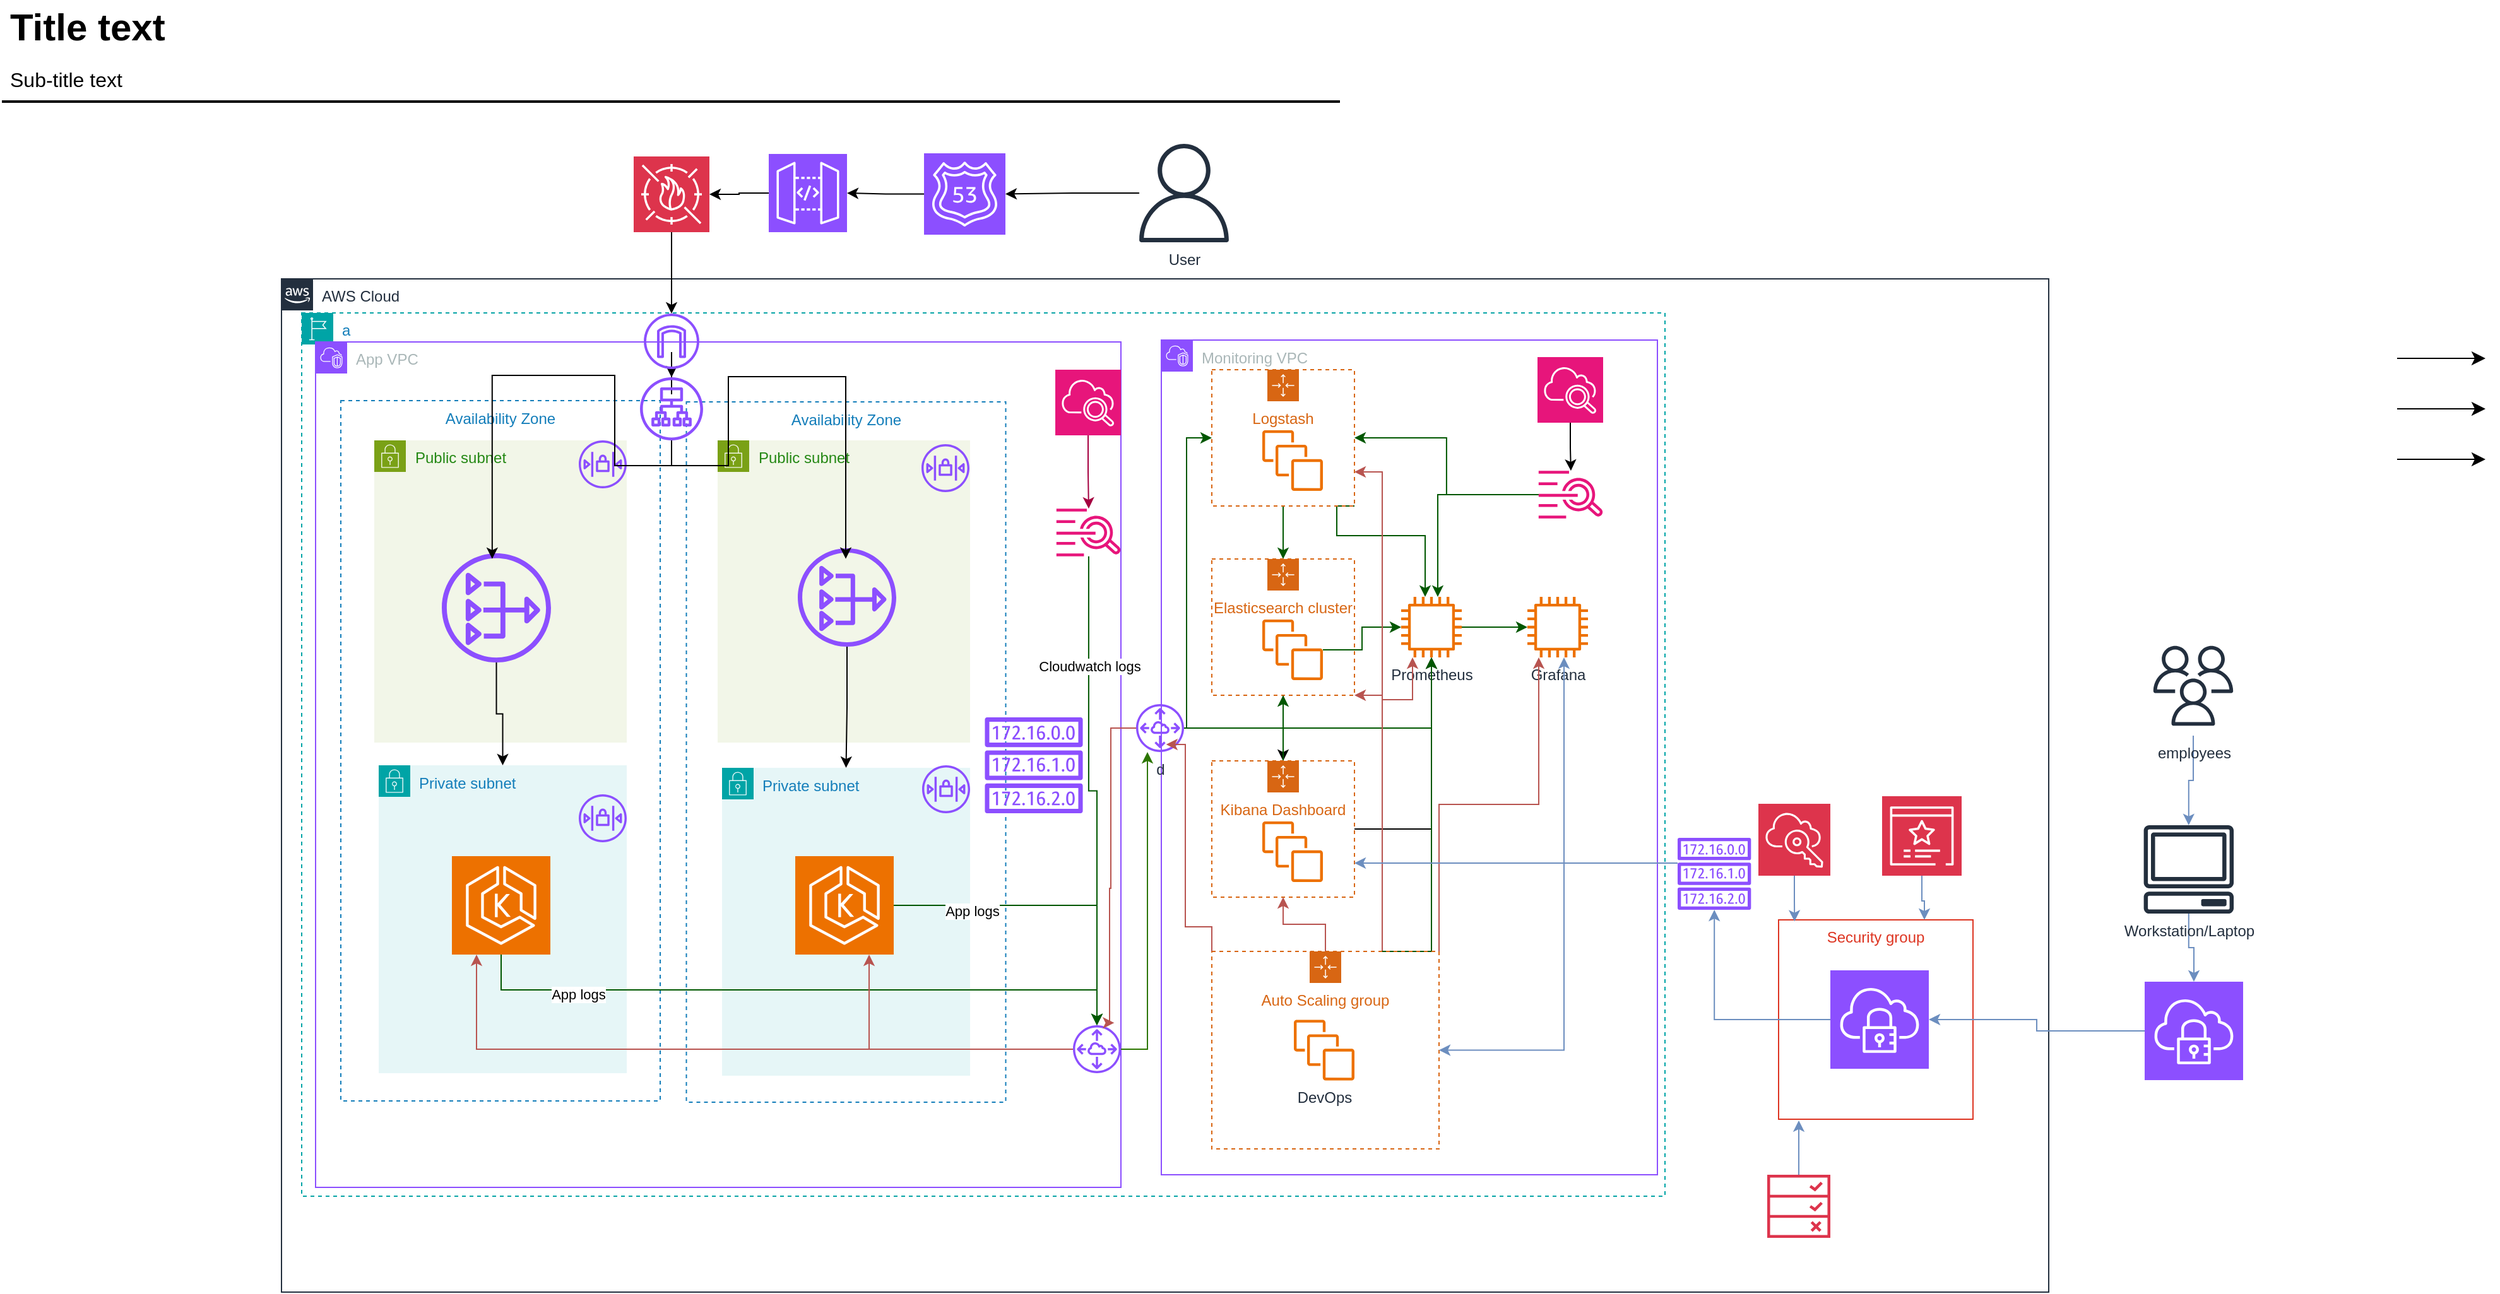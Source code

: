 <mxfile version="23.1.2" type="github">
  <diagram id="Ht1M8jgEwFfnCIfOTk4-" name="Page-1">
    <mxGraphModel dx="1518" dy="655" grid="1" gridSize="10" guides="1" tooltips="1" connect="1" arrows="1" fold="1" page="1" pageScale="1" pageWidth="827" pageHeight="1169" math="0" shadow="0">
      <root>
        <mxCell id="0" />
        <mxCell id="1" parent="0" />
        <mxCell id="3f8T3pzvuwBVUEeWGXju-29" value="a" style="points=[[0,0],[0.25,0],[0.5,0],[0.75,0],[1,0],[1,0.25],[1,0.5],[1,0.75],[1,1],[0.75,1],[0.5,1],[0.25,1],[0,1],[0,0.75],[0,0.5],[0,0.25]];outlineConnect=0;gradientColor=none;html=1;whiteSpace=wrap;fontSize=12;fontStyle=0;container=1;pointerEvents=0;collapsible=0;recursiveResize=0;shape=mxgraph.aws4.group;grIcon=mxgraph.aws4.group_region;strokeColor=#00A4A6;fillColor=none;verticalAlign=top;align=left;spacingLeft=30;fontColor=#147EBA;dashed=1;" vertex="1" parent="1">
          <mxGeometry x="270" y="274" width="1080" height="700" as="geometry" />
        </mxCell>
        <mxCell id="jZVaUwOg5UY3L9NAnvdq-71" value="AWS Cloud" style="points=[[0,0],[0.25,0],[0.5,0],[0.75,0],[1,0],[1,0.25],[1,0.5],[1,0.75],[1,1],[0.75,1],[0.5,1],[0.25,1],[0,1],[0,0.75],[0,0.5],[0,0.25]];outlineConnect=0;gradientColor=none;html=1;whiteSpace=wrap;fontSize=12;fontStyle=0;shape=mxgraph.aws4.group;grIcon=mxgraph.aws4.group_aws_cloud_alt;strokeColor=#232F3E;fillColor=none;verticalAlign=top;align=left;spacingLeft=30;fontColor=#232F3E;dashed=0;labelBackgroundColor=none;container=1;pointerEvents=0;collapsible=0;recursiveResize=0;" parent="1" vertex="1">
          <mxGeometry x="254" y="247" width="1400" height="803" as="geometry" />
        </mxCell>
        <mxCell id="3f8T3pzvuwBVUEeWGXju-167" value="Security group" style="fillColor=none;strokeColor=#DD3522;verticalAlign=top;fontStyle=0;fontColor=#DD3522;whiteSpace=wrap;html=1;" vertex="1" parent="jZVaUwOg5UY3L9NAnvdq-71">
          <mxGeometry x="1186" y="508" width="154" height="158" as="geometry" />
        </mxCell>
        <mxCell id="3f8T3pzvuwBVUEeWGXju-30" value="App VPC" style="points=[[0,0],[0.25,0],[0.5,0],[0.75,0],[1,0],[1,0.25],[1,0.5],[1,0.75],[1,1],[0.75,1],[0.5,1],[0.25,1],[0,1],[0,0.75],[0,0.5],[0,0.25]];outlineConnect=0;gradientColor=none;html=1;whiteSpace=wrap;fontSize=12;fontStyle=0;container=1;pointerEvents=0;collapsible=0;recursiveResize=0;shape=mxgraph.aws4.group;grIcon=mxgraph.aws4.group_vpc2;strokeColor=#8C4FFF;fillColor=none;verticalAlign=top;align=left;spacingLeft=30;fontColor=#AAB7B8;dashed=0;" vertex="1" parent="jZVaUwOg5UY3L9NAnvdq-71">
          <mxGeometry x="27" y="50" width="638" height="670" as="geometry" />
        </mxCell>
        <mxCell id="3f8T3pzvuwBVUEeWGXju-33" value="Availability Zone" style="fillColor=none;strokeColor=#147EBA;dashed=1;verticalAlign=top;fontStyle=0;fontColor=#147EBA;whiteSpace=wrap;html=1;" vertex="1" parent="3f8T3pzvuwBVUEeWGXju-30">
          <mxGeometry x="293.75" y="47.5" width="253" height="555" as="geometry" />
        </mxCell>
        <mxCell id="3f8T3pzvuwBVUEeWGXju-32" value="Availability Zone" style="fillColor=none;strokeColor=#147EBA;dashed=1;verticalAlign=top;fontStyle=0;fontColor=#147EBA;whiteSpace=wrap;html=1;" vertex="1" parent="3f8T3pzvuwBVUEeWGXju-30">
          <mxGeometry x="20" y="46.5" width="253" height="555" as="geometry" />
        </mxCell>
        <mxCell id="3f8T3pzvuwBVUEeWGXju-35" value="Public subnet" style="points=[[0,0],[0.25,0],[0.5,0],[0.75,0],[1,0],[1,0.25],[1,0.5],[1,0.75],[1,1],[0.75,1],[0.5,1],[0.25,1],[0,1],[0,0.75],[0,0.5],[0,0.25]];outlineConnect=0;gradientColor=none;html=1;whiteSpace=wrap;fontSize=12;fontStyle=0;container=1;pointerEvents=0;collapsible=0;recursiveResize=0;shape=mxgraph.aws4.group;grIcon=mxgraph.aws4.group_security_group;grStroke=0;strokeColor=#7AA116;fillColor=#F2F6E8;verticalAlign=top;align=left;spacingLeft=30;fontColor=#248814;dashed=0;" vertex="1" parent="3f8T3pzvuwBVUEeWGXju-30">
          <mxGeometry x="318.5" y="78" width="200" height="239.5" as="geometry" />
        </mxCell>
        <mxCell id="3f8T3pzvuwBVUEeWGXju-49" value="" style="sketch=0;outlineConnect=0;fontColor=#232F3E;gradientColor=none;fillColor=#8C4FFF;strokeColor=none;dashed=0;verticalLabelPosition=bottom;verticalAlign=top;align=center;html=1;fontSize=12;fontStyle=0;aspect=fixed;pointerEvents=1;shape=mxgraph.aws4.nat_gateway;" vertex="1" parent="3f8T3pzvuwBVUEeWGXju-35">
          <mxGeometry x="63.5" y="85.5" width="78" height="78" as="geometry" />
        </mxCell>
        <mxCell id="3f8T3pzvuwBVUEeWGXju-34" value="Public subnet" style="points=[[0,0],[0.25,0],[0.5,0],[0.75,0],[1,0],[1,0.25],[1,0.5],[1,0.75],[1,1],[0.75,1],[0.5,1],[0.25,1],[0,1],[0,0.75],[0,0.5],[0,0.25]];outlineConnect=0;gradientColor=none;html=1;whiteSpace=wrap;fontSize=12;fontStyle=0;container=1;pointerEvents=0;collapsible=0;recursiveResize=0;shape=mxgraph.aws4.group;grIcon=mxgraph.aws4.group_security_group;grStroke=0;strokeColor=#7AA116;fillColor=#F2F6E8;verticalAlign=top;align=left;spacingLeft=30;fontColor=#248814;dashed=0;" vertex="1" parent="3f8T3pzvuwBVUEeWGXju-30">
          <mxGeometry x="46.5" y="78" width="200" height="239.5" as="geometry" />
        </mxCell>
        <mxCell id="3f8T3pzvuwBVUEeWGXju-46" value="" style="sketch=0;outlineConnect=0;fontColor=#232F3E;gradientColor=none;fillColor=#8C4FFF;strokeColor=none;dashed=0;verticalLabelPosition=bottom;verticalAlign=top;align=center;html=1;fontSize=12;fontStyle=0;aspect=fixed;pointerEvents=1;shape=mxgraph.aws4.network_access_control_list;" vertex="1" parent="3f8T3pzvuwBVUEeWGXju-34">
          <mxGeometry x="162" width="38" height="38" as="geometry" />
        </mxCell>
        <mxCell id="3f8T3pzvuwBVUEeWGXju-48" value="" style="sketch=0;outlineConnect=0;fontColor=#232F3E;gradientColor=none;fillColor=#8C4FFF;strokeColor=none;dashed=0;verticalLabelPosition=bottom;verticalAlign=top;align=center;html=1;fontSize=12;fontStyle=0;aspect=fixed;pointerEvents=1;shape=mxgraph.aws4.nat_gateway;" vertex="1" parent="3f8T3pzvuwBVUEeWGXju-34">
          <mxGeometry x="53.5" y="89.5" width="86.5" height="86.5" as="geometry" />
        </mxCell>
        <mxCell id="3f8T3pzvuwBVUEeWGXju-37" value="Private subnet" style="points=[[0,0],[0.25,0],[0.5,0],[0.75,0],[1,0],[1,0.25],[1,0.5],[1,0.75],[1,1],[0.75,1],[0.5,1],[0.25,1],[0,1],[0,0.75],[0,0.5],[0,0.25]];outlineConnect=0;gradientColor=none;html=1;whiteSpace=wrap;fontSize=12;fontStyle=0;container=1;pointerEvents=0;collapsible=0;recursiveResize=0;shape=mxgraph.aws4.group;grIcon=mxgraph.aws4.group_security_group;grStroke=0;strokeColor=#00A4A6;fillColor=#E6F6F7;verticalAlign=top;align=left;spacingLeft=30;fontColor=#147EBA;dashed=0;" vertex="1" parent="3f8T3pzvuwBVUEeWGXju-30">
          <mxGeometry x="50" y="335.5" width="196.5" height="244" as="geometry" />
        </mxCell>
        <mxCell id="3f8T3pzvuwBVUEeWGXju-40" value="" style="sketch=0;points=[[0,0,0],[0.25,0,0],[0.5,0,0],[0.75,0,0],[1,0,0],[0,1,0],[0.25,1,0],[0.5,1,0],[0.75,1,0],[1,1,0],[0,0.25,0],[0,0.5,0],[0,0.75,0],[1,0.25,0],[1,0.5,0],[1,0.75,0]];outlineConnect=0;fontColor=#232F3E;fillColor=#ED7100;strokeColor=#ffffff;dashed=0;verticalLabelPosition=bottom;verticalAlign=top;align=center;html=1;fontSize=12;fontStyle=0;aspect=fixed;shape=mxgraph.aws4.resourceIcon;resIcon=mxgraph.aws4.eks;" vertex="1" parent="3f8T3pzvuwBVUEeWGXju-37">
          <mxGeometry x="58" y="72" width="78" height="78" as="geometry" />
        </mxCell>
        <mxCell id="3f8T3pzvuwBVUEeWGXju-45" value="" style="sketch=0;outlineConnect=0;fontColor=#232F3E;gradientColor=none;fillColor=#8C4FFF;strokeColor=none;dashed=0;verticalLabelPosition=bottom;verticalAlign=top;align=center;html=1;fontSize=12;fontStyle=0;aspect=fixed;pointerEvents=1;shape=mxgraph.aws4.network_access_control_list;" vertex="1" parent="3f8T3pzvuwBVUEeWGXju-37">
          <mxGeometry x="158.5" y="23" width="38" height="38" as="geometry" />
        </mxCell>
        <mxCell id="3f8T3pzvuwBVUEeWGXju-39" value="Private subnet" style="points=[[0,0],[0.25,0],[0.5,0],[0.75,0],[1,0],[1,0.25],[1,0.5],[1,0.75],[1,1],[0.75,1],[0.5,1],[0.25,1],[0,1],[0,0.75],[0,0.5],[0,0.25]];outlineConnect=0;gradientColor=none;html=1;whiteSpace=wrap;fontSize=12;fontStyle=0;container=1;pointerEvents=0;collapsible=0;recursiveResize=0;shape=mxgraph.aws4.group;grIcon=mxgraph.aws4.group_security_group;grStroke=0;strokeColor=#00A4A6;fillColor=#E6F6F7;verticalAlign=top;align=left;spacingLeft=30;fontColor=#147EBA;dashed=0;" vertex="1" parent="3f8T3pzvuwBVUEeWGXju-30">
          <mxGeometry x="322" y="337.5" width="196.5" height="244" as="geometry" />
        </mxCell>
        <mxCell id="3f8T3pzvuwBVUEeWGXju-41" value="" style="sketch=0;points=[[0,0,0],[0.25,0,0],[0.5,0,0],[0.75,0,0],[1,0,0],[0,1,0],[0.25,1,0],[0.5,1,0],[0.75,1,0],[1,1,0],[0,0.25,0],[0,0.5,0],[0,0.75,0],[1,0.25,0],[1,0.5,0],[1,0.75,0]];outlineConnect=0;fontColor=#232F3E;fillColor=#ED7100;strokeColor=#ffffff;dashed=0;verticalLabelPosition=bottom;verticalAlign=top;align=center;html=1;fontSize=12;fontStyle=0;aspect=fixed;shape=mxgraph.aws4.resourceIcon;resIcon=mxgraph.aws4.eks;" vertex="1" parent="3f8T3pzvuwBVUEeWGXju-39">
          <mxGeometry x="58" y="70" width="78" height="78" as="geometry" />
        </mxCell>
        <mxCell id="3f8T3pzvuwBVUEeWGXju-47" value="" style="sketch=0;outlineConnect=0;fontColor=#232F3E;gradientColor=none;fillColor=#8C4FFF;strokeColor=none;dashed=0;verticalLabelPosition=bottom;verticalAlign=top;align=center;html=1;fontSize=12;fontStyle=0;aspect=fixed;pointerEvents=1;shape=mxgraph.aws4.network_access_control_list;" vertex="1" parent="3f8T3pzvuwBVUEeWGXju-39">
          <mxGeometry x="158.5" y="-2" width="38" height="38" as="geometry" />
        </mxCell>
        <mxCell id="3f8T3pzvuwBVUEeWGXju-42" value="" style="sketch=0;outlineConnect=0;fontColor=#232F3E;gradientColor=none;fillColor=#8C4FFF;strokeColor=none;dashed=0;verticalLabelPosition=bottom;verticalAlign=top;align=center;html=1;fontSize=12;fontStyle=0;aspect=fixed;pointerEvents=1;shape=mxgraph.aws4.route_table;" vertex="1" parent="3f8T3pzvuwBVUEeWGXju-30">
          <mxGeometry x="530" y="297.5" width="78" height="76" as="geometry" />
        </mxCell>
        <mxCell id="3f8T3pzvuwBVUEeWGXju-56" style="edgeStyle=orthogonalEdgeStyle;rounded=0;orthogonalLoop=1;jettySize=auto;html=1;" edge="1" parent="3f8T3pzvuwBVUEeWGXju-30" source="3f8T3pzvuwBVUEeWGXju-43" target="3f8T3pzvuwBVUEeWGXju-55">
          <mxGeometry relative="1" as="geometry" />
        </mxCell>
        <mxCell id="3f8T3pzvuwBVUEeWGXju-43" value="" style="sketch=0;outlineConnect=0;fontColor=#232F3E;gradientColor=none;fillColor=#8C4FFF;strokeColor=none;dashed=0;verticalLabelPosition=bottom;verticalAlign=top;align=center;html=1;fontSize=12;fontStyle=0;aspect=fixed;pointerEvents=1;shape=mxgraph.aws4.internet_gateway;" vertex="1" parent="3f8T3pzvuwBVUEeWGXju-30">
          <mxGeometry x="260" y="-22.5" width="44" height="44" as="geometry" />
        </mxCell>
        <mxCell id="3f8T3pzvuwBVUEeWGXju-55" value="" style="sketch=0;outlineConnect=0;fontColor=#232F3E;gradientColor=none;fillColor=#8C4FFF;strokeColor=none;dashed=0;verticalLabelPosition=bottom;verticalAlign=top;align=center;html=1;fontSize=12;fontStyle=0;aspect=fixed;pointerEvents=1;shape=mxgraph.aws4.application_load_balancer;" vertex="1" parent="3f8T3pzvuwBVUEeWGXju-30">
          <mxGeometry x="257" y="28" width="50" height="50" as="geometry" />
        </mxCell>
        <mxCell id="3f8T3pzvuwBVUEeWGXju-57" style="edgeStyle=orthogonalEdgeStyle;rounded=0;orthogonalLoop=1;jettySize=auto;html=1;entryX=0.474;entryY=0.226;entryDx=0;entryDy=0;entryPerimeter=0;" edge="1" parent="3f8T3pzvuwBVUEeWGXju-30" source="3f8T3pzvuwBVUEeWGXju-55" target="3f8T3pzvuwBVUEeWGXju-32">
          <mxGeometry relative="1" as="geometry" />
        </mxCell>
        <mxCell id="3f8T3pzvuwBVUEeWGXju-58" style="edgeStyle=orthogonalEdgeStyle;rounded=0;orthogonalLoop=1;jettySize=auto;html=1;entryX=0.499;entryY=0.224;entryDx=0;entryDy=0;entryPerimeter=0;" edge="1" parent="3f8T3pzvuwBVUEeWGXju-30" source="3f8T3pzvuwBVUEeWGXju-55" target="3f8T3pzvuwBVUEeWGXju-33">
          <mxGeometry relative="1" as="geometry" />
        </mxCell>
        <mxCell id="3f8T3pzvuwBVUEeWGXju-59" style="edgeStyle=orthogonalEdgeStyle;rounded=0;orthogonalLoop=1;jettySize=auto;html=1;" edge="1" parent="3f8T3pzvuwBVUEeWGXju-30" source="3f8T3pzvuwBVUEeWGXju-48" target="3f8T3pzvuwBVUEeWGXju-37">
          <mxGeometry relative="1" as="geometry" />
        </mxCell>
        <mxCell id="3f8T3pzvuwBVUEeWGXju-60" style="edgeStyle=orthogonalEdgeStyle;rounded=0;orthogonalLoop=1;jettySize=auto;html=1;" edge="1" parent="3f8T3pzvuwBVUEeWGXju-30" source="3f8T3pzvuwBVUEeWGXju-49" target="3f8T3pzvuwBVUEeWGXju-39">
          <mxGeometry relative="1" as="geometry" />
        </mxCell>
        <mxCell id="3f8T3pzvuwBVUEeWGXju-65" value="" style="sketch=0;outlineConnect=0;fontColor=#232F3E;gradientColor=none;fillColor=#8C4FFF;strokeColor=none;dashed=0;verticalLabelPosition=bottom;verticalAlign=top;align=center;html=1;fontSize=12;fontStyle=0;aspect=fixed;pointerEvents=1;shape=mxgraph.aws4.peering;" vertex="1" parent="3f8T3pzvuwBVUEeWGXju-30">
          <mxGeometry x="600" y="541.5" width="38" height="38" as="geometry" />
        </mxCell>
        <mxCell id="3f8T3pzvuwBVUEeWGXju-95" style="edgeStyle=orthogonalEdgeStyle;rounded=0;orthogonalLoop=1;jettySize=auto;html=1;exitX=0.5;exitY=1;exitDx=0;exitDy=0;exitPerimeter=0;fillColor=#008a00;strokeColor=#005700;" edge="1" parent="3f8T3pzvuwBVUEeWGXju-30" source="3f8T3pzvuwBVUEeWGXju-40" target="3f8T3pzvuwBVUEeWGXju-65">
          <mxGeometry relative="1" as="geometry" />
        </mxCell>
        <mxCell id="3f8T3pzvuwBVUEeWGXju-133" value="App logs" style="edgeLabel;html=1;align=center;verticalAlign=middle;resizable=0;points=[];" vertex="1" connectable="0" parent="3f8T3pzvuwBVUEeWGXju-95">
          <mxGeometry x="-0.665" y="-3" relative="1" as="geometry">
            <mxPoint as="offset" />
          </mxGeometry>
        </mxCell>
        <mxCell id="3f8T3pzvuwBVUEeWGXju-96" style="edgeStyle=orthogonalEdgeStyle;rounded=0;orthogonalLoop=1;jettySize=auto;html=1;fillColor=#008a00;strokeColor=#005700;" edge="1" parent="3f8T3pzvuwBVUEeWGXju-30" source="3f8T3pzvuwBVUEeWGXju-41" target="3f8T3pzvuwBVUEeWGXju-65">
          <mxGeometry relative="1" as="geometry" />
        </mxCell>
        <mxCell id="3f8T3pzvuwBVUEeWGXju-134" value="App logs" style="edgeLabel;html=1;align=center;verticalAlign=middle;resizable=0;points=[];" vertex="1" connectable="0" parent="3f8T3pzvuwBVUEeWGXju-96">
          <mxGeometry x="-0.516" y="-3" relative="1" as="geometry">
            <mxPoint y="1" as="offset" />
          </mxGeometry>
        </mxCell>
        <mxCell id="3f8T3pzvuwBVUEeWGXju-120" style="edgeStyle=orthogonalEdgeStyle;rounded=0;orthogonalLoop=1;jettySize=auto;html=1;fillColor=#d80073;strokeColor=#A50040;" edge="1" parent="3f8T3pzvuwBVUEeWGXju-30" source="3f8T3pzvuwBVUEeWGXju-115" target="3f8T3pzvuwBVUEeWGXju-118">
          <mxGeometry relative="1" as="geometry" />
        </mxCell>
        <mxCell id="3f8T3pzvuwBVUEeWGXju-115" value="" style="sketch=0;points=[[0,0,0],[0.25,0,0],[0.5,0,0],[0.75,0,0],[1,0,0],[0,1,0],[0.25,1,0],[0.5,1,0],[0.75,1,0],[1,1,0],[0,0.25,0],[0,0.5,0],[0,0.75,0],[1,0.25,0],[1,0.5,0],[1,0.75,0]];points=[[0,0,0],[0.25,0,0],[0.5,0,0],[0.75,0,0],[1,0,0],[0,1,0],[0.25,1,0],[0.5,1,0],[0.75,1,0],[1,1,0],[0,0.25,0],[0,0.5,0],[0,0.75,0],[1,0.25,0],[1,0.5,0],[1,0.75,0]];outlineConnect=0;fontColor=#232F3E;fillColor=#E7157B;strokeColor=#ffffff;dashed=0;verticalLabelPosition=bottom;verticalAlign=top;align=center;html=1;fontSize=12;fontStyle=0;aspect=fixed;shape=mxgraph.aws4.resourceIcon;resIcon=mxgraph.aws4.cloudwatch_2;" vertex="1" parent="3f8T3pzvuwBVUEeWGXju-30">
          <mxGeometry x="586" y="22" width="52" height="52" as="geometry" />
        </mxCell>
        <mxCell id="3f8T3pzvuwBVUEeWGXju-121" style="edgeStyle=orthogonalEdgeStyle;rounded=0;orthogonalLoop=1;jettySize=auto;html=1;fillColor=#008a00;strokeColor=#005700;" edge="1" parent="3f8T3pzvuwBVUEeWGXju-30" source="3f8T3pzvuwBVUEeWGXju-118" target="3f8T3pzvuwBVUEeWGXju-65">
          <mxGeometry relative="1" as="geometry" />
        </mxCell>
        <mxCell id="3f8T3pzvuwBVUEeWGXju-135" value="Cloudwatch logs" style="edgeLabel;html=1;align=center;verticalAlign=middle;resizable=0;points=[];" vertex="1" connectable="0" parent="3f8T3pzvuwBVUEeWGXju-121">
          <mxGeometry x="-0.539" y="-1" relative="1" as="geometry">
            <mxPoint x="1" as="offset" />
          </mxGeometry>
        </mxCell>
        <mxCell id="3f8T3pzvuwBVUEeWGXju-118" value="" style="sketch=0;outlineConnect=0;fontColor=#232F3E;gradientColor=none;fillColor=#E7157B;strokeColor=none;dashed=0;verticalLabelPosition=bottom;verticalAlign=top;align=center;html=1;fontSize=12;fontStyle=0;aspect=fixed;pointerEvents=1;shape=mxgraph.aws4.cloudwatch_logs;" vertex="1" parent="3f8T3pzvuwBVUEeWGXju-30">
          <mxGeometry x="586.9" y="132" width="51.1" height="38" as="geometry" />
        </mxCell>
        <mxCell id="3f8T3pzvuwBVUEeWGXju-186" style="edgeStyle=orthogonalEdgeStyle;rounded=0;orthogonalLoop=1;jettySize=auto;html=1;entryX=0.75;entryY=1;entryDx=0;entryDy=0;entryPerimeter=0;fillColor=#f8cecc;strokeColor=#b85450;" edge="1" parent="3f8T3pzvuwBVUEeWGXju-30" source="3f8T3pzvuwBVUEeWGXju-65" target="3f8T3pzvuwBVUEeWGXju-41">
          <mxGeometry relative="1" as="geometry" />
        </mxCell>
        <mxCell id="3f8T3pzvuwBVUEeWGXju-187" style="edgeStyle=orthogonalEdgeStyle;rounded=0;orthogonalLoop=1;jettySize=auto;html=1;entryX=0.25;entryY=1;entryDx=0;entryDy=0;entryPerimeter=0;fillColor=#f8cecc;strokeColor=#b85450;" edge="1" parent="3f8T3pzvuwBVUEeWGXju-30" source="3f8T3pzvuwBVUEeWGXju-65" target="3f8T3pzvuwBVUEeWGXju-40">
          <mxGeometry relative="1" as="geometry" />
        </mxCell>
        <mxCell id="3f8T3pzvuwBVUEeWGXju-44" value="" style="sketch=0;outlineConnect=0;fontColor=#232F3E;gradientColor=none;fillColor=#8C4FFF;strokeColor=none;dashed=0;verticalLabelPosition=bottom;verticalAlign=top;align=center;html=1;fontSize=12;fontStyle=0;aspect=fixed;pointerEvents=1;shape=mxgraph.aws4.network_access_control_list;" vertex="1" parent="jZVaUwOg5UY3L9NAnvdq-71">
          <mxGeometry x="507" y="131" width="38" height="38" as="geometry" />
        </mxCell>
        <mxCell id="3f8T3pzvuwBVUEeWGXju-63" value="Monitoring VPC" style="points=[[0,0],[0.25,0],[0.5,0],[0.75,0],[1,0],[1,0.25],[1,0.5],[1,0.75],[1,1],[0.75,1],[0.5,1],[0.25,1],[0,1],[0,0.75],[0,0.5],[0,0.25]];outlineConnect=0;gradientColor=none;html=1;whiteSpace=wrap;fontSize=12;fontStyle=0;container=1;pointerEvents=0;collapsible=0;recursiveResize=0;shape=mxgraph.aws4.group;grIcon=mxgraph.aws4.group_vpc2;strokeColor=#8C4FFF;fillColor=none;verticalAlign=top;align=left;spacingLeft=30;fontColor=#AAB7B8;dashed=0;" vertex="1" parent="jZVaUwOg5UY3L9NAnvdq-71">
          <mxGeometry x="697" y="48.5" width="393" height="661.5" as="geometry" />
        </mxCell>
        <mxCell id="3f8T3pzvuwBVUEeWGXju-85" style="edgeStyle=orthogonalEdgeStyle;rounded=0;orthogonalLoop=1;jettySize=auto;html=1;entryX=0.5;entryY=0;entryDx=0;entryDy=0;fillColor=#008a00;strokeColor=#005700;" edge="1" parent="3f8T3pzvuwBVUEeWGXju-63" source="3f8T3pzvuwBVUEeWGXju-76" target="3f8T3pzvuwBVUEeWGXju-77">
          <mxGeometry relative="1" as="geometry" />
        </mxCell>
        <mxCell id="3f8T3pzvuwBVUEeWGXju-210" style="edgeStyle=orthogonalEdgeStyle;rounded=0;orthogonalLoop=1;jettySize=auto;html=1;exitX=1;exitY=1;exitDx=0;exitDy=0;fillColor=#008a00;strokeColor=#005700;" edge="1" parent="3f8T3pzvuwBVUEeWGXju-63" source="3f8T3pzvuwBVUEeWGXju-76" target="3f8T3pzvuwBVUEeWGXju-98">
          <mxGeometry relative="1" as="geometry">
            <Array as="points">
              <mxPoint x="139" y="132" />
              <mxPoint x="139" y="155" />
              <mxPoint x="209" y="155" />
            </Array>
          </mxGeometry>
        </mxCell>
        <mxCell id="3f8T3pzvuwBVUEeWGXju-76" value="Logstash" style="points=[[0,0],[0.25,0],[0.5,0],[0.75,0],[1,0],[1,0.25],[1,0.5],[1,0.75],[1,1],[0.75,1],[0.5,1],[0.25,1],[0,1],[0,0.75],[0,0.5],[0,0.25]];outlineConnect=0;gradientColor=none;html=1;whiteSpace=wrap;fontSize=12;fontStyle=0;container=1;pointerEvents=0;collapsible=0;recursiveResize=0;shape=mxgraph.aws4.groupCenter;grIcon=mxgraph.aws4.group_auto_scaling_group;grStroke=1;strokeColor=#D86613;fillColor=none;verticalAlign=top;align=center;fontColor=#D86613;dashed=1;spacingTop=25;" vertex="1" parent="3f8T3pzvuwBVUEeWGXju-63">
          <mxGeometry x="40" y="23.5" width="113" height="108" as="geometry" />
        </mxCell>
        <mxCell id="3f8T3pzvuwBVUEeWGXju-73" value="" style="sketch=0;outlineConnect=0;fontColor=#232F3E;gradientColor=none;fillColor=#ED7100;strokeColor=none;dashed=0;verticalLabelPosition=bottom;verticalAlign=top;align=center;html=1;fontSize=12;fontStyle=0;aspect=fixed;pointerEvents=1;shape=mxgraph.aws4.instances;" vertex="1" parent="3f8T3pzvuwBVUEeWGXju-76">
          <mxGeometry x="40" y="48" width="48" height="48" as="geometry" />
        </mxCell>
        <mxCell id="3f8T3pzvuwBVUEeWGXju-88" style="edgeStyle=orthogonalEdgeStyle;rounded=0;orthogonalLoop=1;jettySize=auto;html=1;exitX=0.5;exitY=1;exitDx=0;exitDy=0;" edge="1" parent="3f8T3pzvuwBVUEeWGXju-63" source="3f8T3pzvuwBVUEeWGXju-77" target="3f8T3pzvuwBVUEeWGXju-86">
          <mxGeometry relative="1" as="geometry" />
        </mxCell>
        <mxCell id="3f8T3pzvuwBVUEeWGXju-77" value="Elasticsearch cluster" style="points=[[0,0],[0.25,0],[0.5,0],[0.75,0],[1,0],[1,0.25],[1,0.5],[1,0.75],[1,1],[0.75,1],[0.5,1],[0.25,1],[0,1],[0,0.75],[0,0.5],[0,0.25]];outlineConnect=0;gradientColor=none;html=1;whiteSpace=wrap;fontSize=12;fontStyle=0;container=1;pointerEvents=0;collapsible=0;recursiveResize=0;shape=mxgraph.aws4.groupCenter;grIcon=mxgraph.aws4.group_auto_scaling_group;grStroke=1;strokeColor=#D86613;fillColor=none;verticalAlign=top;align=center;fontColor=#D86613;dashed=1;spacingTop=25;" vertex="1" parent="3f8T3pzvuwBVUEeWGXju-63">
          <mxGeometry x="40" y="173.5" width="113" height="108" as="geometry" />
        </mxCell>
        <mxCell id="3f8T3pzvuwBVUEeWGXju-78" value="" style="sketch=0;outlineConnect=0;fontColor=#232F3E;gradientColor=none;fillColor=#ED7100;strokeColor=none;dashed=0;verticalLabelPosition=bottom;verticalAlign=top;align=center;html=1;fontSize=12;fontStyle=0;aspect=fixed;pointerEvents=1;shape=mxgraph.aws4.instances;" vertex="1" parent="3f8T3pzvuwBVUEeWGXju-77">
          <mxGeometry x="40" y="48" width="48" height="48" as="geometry" />
        </mxCell>
        <mxCell id="3f8T3pzvuwBVUEeWGXju-89" style="edgeStyle=orthogonalEdgeStyle;rounded=0;orthogonalLoop=1;jettySize=auto;html=1;exitX=0.5;exitY=0;exitDx=0;exitDy=0;entryX=0.5;entryY=1;entryDx=0;entryDy=0;fillColor=#008a00;strokeColor=#005700;" edge="1" parent="3f8T3pzvuwBVUEeWGXju-63" source="3f8T3pzvuwBVUEeWGXju-86" target="3f8T3pzvuwBVUEeWGXju-77">
          <mxGeometry relative="1" as="geometry" />
        </mxCell>
        <mxCell id="3f8T3pzvuwBVUEeWGXju-189" style="edgeStyle=orthogonalEdgeStyle;rounded=0;orthogonalLoop=1;jettySize=auto;html=1;exitX=1;exitY=0.5;exitDx=0;exitDy=0;" edge="1" parent="3f8T3pzvuwBVUEeWGXju-63" source="3f8T3pzvuwBVUEeWGXju-86" target="3f8T3pzvuwBVUEeWGXju-98">
          <mxGeometry relative="1" as="geometry" />
        </mxCell>
        <mxCell id="3f8T3pzvuwBVUEeWGXju-86" value="Kibana Dashboard" style="points=[[0,0],[0.25,0],[0.5,0],[0.75,0],[1,0],[1,0.25],[1,0.5],[1,0.75],[1,1],[0.75,1],[0.5,1],[0.25,1],[0,1],[0,0.75],[0,0.5],[0,0.25]];outlineConnect=0;gradientColor=none;html=1;whiteSpace=wrap;fontSize=12;fontStyle=0;container=1;pointerEvents=0;collapsible=0;recursiveResize=0;shape=mxgraph.aws4.groupCenter;grIcon=mxgraph.aws4.group_auto_scaling_group;grStroke=1;strokeColor=#D86613;fillColor=none;verticalAlign=top;align=center;fontColor=#D86613;dashed=1;spacingTop=25;" vertex="1" parent="3f8T3pzvuwBVUEeWGXju-63">
          <mxGeometry x="40" y="333.5" width="113" height="108" as="geometry" />
        </mxCell>
        <mxCell id="3f8T3pzvuwBVUEeWGXju-87" value="" style="sketch=0;outlineConnect=0;fontColor=#232F3E;gradientColor=none;fillColor=#ED7100;strokeColor=none;dashed=0;verticalLabelPosition=bottom;verticalAlign=top;align=center;html=1;fontSize=12;fontStyle=0;aspect=fixed;pointerEvents=1;shape=mxgraph.aws4.instances;" vertex="1" parent="3f8T3pzvuwBVUEeWGXju-86">
          <mxGeometry x="40" y="48" width="48" height="48" as="geometry" />
        </mxCell>
        <mxCell id="3f8T3pzvuwBVUEeWGXju-97" value="Grafana" style="sketch=0;outlineConnect=0;fontColor=#232F3E;gradientColor=none;fillColor=#ED7100;strokeColor=none;dashed=0;verticalLabelPosition=bottom;verticalAlign=top;align=center;html=1;fontSize=12;fontStyle=0;aspect=fixed;pointerEvents=1;shape=mxgraph.aws4.instance2;" vertex="1" parent="3f8T3pzvuwBVUEeWGXju-63">
          <mxGeometry x="290" y="203.5" width="48" height="48" as="geometry" />
        </mxCell>
        <mxCell id="3f8T3pzvuwBVUEeWGXju-108" style="edgeStyle=orthogonalEdgeStyle;rounded=0;orthogonalLoop=1;jettySize=auto;html=1;fillColor=#008a00;strokeColor=#005700;" edge="1" parent="3f8T3pzvuwBVUEeWGXju-63" source="3f8T3pzvuwBVUEeWGXju-98" target="3f8T3pzvuwBVUEeWGXju-97">
          <mxGeometry relative="1" as="geometry" />
        </mxCell>
        <mxCell id="3f8T3pzvuwBVUEeWGXju-98" value="Prometheus" style="sketch=0;outlineConnect=0;fontColor=#232F3E;gradientColor=none;fillColor=#ED7100;strokeColor=none;dashed=0;verticalLabelPosition=bottom;verticalAlign=top;align=center;html=1;fontSize=12;fontStyle=0;aspect=fixed;pointerEvents=1;shape=mxgraph.aws4.instance2;" vertex="1" parent="3f8T3pzvuwBVUEeWGXju-63">
          <mxGeometry x="190" y="203.5" width="48" height="48" as="geometry" />
        </mxCell>
        <mxCell id="3f8T3pzvuwBVUEeWGXju-70" value="d" style="sketch=0;outlineConnect=0;fontColor=#232F3E;gradientColor=none;fillColor=#8C4FFF;strokeColor=none;dashed=0;verticalLabelPosition=bottom;verticalAlign=top;align=center;html=1;fontSize=12;fontStyle=0;aspect=fixed;pointerEvents=1;shape=mxgraph.aws4.peering;" vertex="1" parent="3f8T3pzvuwBVUEeWGXju-63">
          <mxGeometry x="-20" y="288.5" width="38" height="38" as="geometry" />
        </mxCell>
        <mxCell id="3f8T3pzvuwBVUEeWGXju-90" style="edgeStyle=orthogonalEdgeStyle;rounded=0;orthogonalLoop=1;jettySize=auto;html=1;entryX=0;entryY=0.5;entryDx=0;entryDy=0;fillColor=#008a00;strokeColor=#005700;" edge="1" parent="3f8T3pzvuwBVUEeWGXju-63" source="3f8T3pzvuwBVUEeWGXju-70" target="3f8T3pzvuwBVUEeWGXju-76">
          <mxGeometry relative="1" as="geometry">
            <Array as="points">
              <mxPoint x="20" y="308" />
              <mxPoint x="20" y="78" />
            </Array>
          </mxGeometry>
        </mxCell>
        <mxCell id="3f8T3pzvuwBVUEeWGXju-107" style="edgeStyle=orthogonalEdgeStyle;rounded=0;orthogonalLoop=1;jettySize=auto;html=1;fillColor=#008a00;strokeColor=#005700;" edge="1" parent="3f8T3pzvuwBVUEeWGXju-63" source="3f8T3pzvuwBVUEeWGXju-70" target="3f8T3pzvuwBVUEeWGXju-98">
          <mxGeometry relative="1" as="geometry" />
        </mxCell>
        <mxCell id="3f8T3pzvuwBVUEeWGXju-112" style="edgeStyle=orthogonalEdgeStyle;rounded=0;orthogonalLoop=1;jettySize=auto;html=1;fillColor=#008a00;strokeColor=#005700;" edge="1" parent="3f8T3pzvuwBVUEeWGXju-63" source="3f8T3pzvuwBVUEeWGXju-78" target="3f8T3pzvuwBVUEeWGXju-98">
          <mxGeometry relative="1" as="geometry" />
        </mxCell>
        <mxCell id="3f8T3pzvuwBVUEeWGXju-122" style="edgeStyle=orthogonalEdgeStyle;rounded=0;orthogonalLoop=1;jettySize=auto;html=1;" edge="1" parent="3f8T3pzvuwBVUEeWGXju-63" source="3f8T3pzvuwBVUEeWGXju-117" target="3f8T3pzvuwBVUEeWGXju-119">
          <mxGeometry relative="1" as="geometry" />
        </mxCell>
        <mxCell id="3f8T3pzvuwBVUEeWGXju-117" value="" style="sketch=0;points=[[0,0,0],[0.25,0,0],[0.5,0,0],[0.75,0,0],[1,0,0],[0,1,0],[0.25,1,0],[0.5,1,0],[0.75,1,0],[1,1,0],[0,0.25,0],[0,0.5,0],[0,0.75,0],[1,0.25,0],[1,0.5,0],[1,0.75,0]];points=[[0,0,0],[0.25,0,0],[0.5,0,0],[0.75,0,0],[1,0,0],[0,1,0],[0.25,1,0],[0.5,1,0],[0.75,1,0],[1,1,0],[0,0.25,0],[0,0.5,0],[0,0.75,0],[1,0.25,0],[1,0.5,0],[1,0.75,0]];outlineConnect=0;fontColor=#232F3E;fillColor=#E7157B;strokeColor=#ffffff;dashed=0;verticalLabelPosition=bottom;verticalAlign=top;align=center;html=1;fontSize=12;fontStyle=0;aspect=fixed;shape=mxgraph.aws4.resourceIcon;resIcon=mxgraph.aws4.cloudwatch_2;" vertex="1" parent="3f8T3pzvuwBVUEeWGXju-63">
          <mxGeometry x="298" y="13.5" width="52" height="52" as="geometry" />
        </mxCell>
        <mxCell id="3f8T3pzvuwBVUEeWGXju-123" style="edgeStyle=orthogonalEdgeStyle;rounded=0;orthogonalLoop=1;jettySize=auto;html=1;fillColor=#008a00;strokeColor=#005700;" edge="1" parent="3f8T3pzvuwBVUEeWGXju-63" source="3f8T3pzvuwBVUEeWGXju-119" target="3f8T3pzvuwBVUEeWGXju-76">
          <mxGeometry relative="1" as="geometry" />
        </mxCell>
        <mxCell id="3f8T3pzvuwBVUEeWGXju-124" style="edgeStyle=orthogonalEdgeStyle;rounded=0;orthogonalLoop=1;jettySize=auto;html=1;fillColor=#008a00;strokeColor=#005700;" edge="1" parent="3f8T3pzvuwBVUEeWGXju-63" source="3f8T3pzvuwBVUEeWGXju-119" target="3f8T3pzvuwBVUEeWGXju-98">
          <mxGeometry relative="1" as="geometry">
            <Array as="points">
              <mxPoint x="219" y="123" />
            </Array>
          </mxGeometry>
        </mxCell>
        <mxCell id="3f8T3pzvuwBVUEeWGXju-119" value="" style="sketch=0;outlineConnect=0;fontColor=#232F3E;gradientColor=none;fillColor=#E7157B;strokeColor=none;dashed=0;verticalLabelPosition=bottom;verticalAlign=top;align=center;html=1;fontSize=12;fontStyle=0;aspect=fixed;pointerEvents=1;shape=mxgraph.aws4.cloudwatch_logs;" vertex="1" parent="3f8T3pzvuwBVUEeWGXju-63">
          <mxGeometry x="298.9" y="103.5" width="51.1" height="38" as="geometry" />
        </mxCell>
        <mxCell id="3f8T3pzvuwBVUEeWGXju-178" style="edgeStyle=orthogonalEdgeStyle;rounded=0;orthogonalLoop=1;jettySize=auto;html=1;fillColor=#f8cecc;strokeColor=#b85450;" edge="1" parent="3f8T3pzvuwBVUEeWGXju-63" source="3f8T3pzvuwBVUEeWGXju-136" target="3f8T3pzvuwBVUEeWGXju-86">
          <mxGeometry relative="1" as="geometry" />
        </mxCell>
        <mxCell id="3f8T3pzvuwBVUEeWGXju-180" style="edgeStyle=orthogonalEdgeStyle;rounded=0;orthogonalLoop=1;jettySize=auto;html=1;exitX=0.75;exitY=0;exitDx=0;exitDy=0;entryX=1;entryY=0.75;entryDx=0;entryDy=0;fillColor=#f8cecc;strokeColor=#b85450;" edge="1" parent="3f8T3pzvuwBVUEeWGXju-63" source="3f8T3pzvuwBVUEeWGXju-136" target="3f8T3pzvuwBVUEeWGXju-76">
          <mxGeometry relative="1" as="geometry" />
        </mxCell>
        <mxCell id="3f8T3pzvuwBVUEeWGXju-182" style="edgeStyle=orthogonalEdgeStyle;rounded=0;orthogonalLoop=1;jettySize=auto;html=1;exitX=1;exitY=0;exitDx=0;exitDy=0;fillColor=#f8cecc;strokeColor=#b85450;" edge="1" parent="3f8T3pzvuwBVUEeWGXju-63" source="3f8T3pzvuwBVUEeWGXju-136" target="3f8T3pzvuwBVUEeWGXju-97">
          <mxGeometry relative="1" as="geometry">
            <Array as="points">
              <mxPoint x="220" y="368" />
              <mxPoint x="299" y="368" />
            </Array>
          </mxGeometry>
        </mxCell>
        <mxCell id="3f8T3pzvuwBVUEeWGXju-208" style="edgeStyle=orthogonalEdgeStyle;rounded=0;orthogonalLoop=1;jettySize=auto;html=1;exitX=0.75;exitY=0;exitDx=0;exitDy=0;fillColor=#f8cecc;strokeColor=#b85450;" edge="1" parent="3f8T3pzvuwBVUEeWGXju-63" source="3f8T3pzvuwBVUEeWGXju-136" target="3f8T3pzvuwBVUEeWGXju-98">
          <mxGeometry relative="1" as="geometry">
            <Array as="points">
              <mxPoint x="175" y="285" />
              <mxPoint x="199" y="285" />
            </Array>
          </mxGeometry>
        </mxCell>
        <mxCell id="3f8T3pzvuwBVUEeWGXju-209" style="edgeStyle=orthogonalEdgeStyle;rounded=0;orthogonalLoop=1;jettySize=auto;html=1;exitX=0.75;exitY=0;exitDx=0;exitDy=0;entryX=1;entryY=1;entryDx=0;entryDy=0;fillColor=#f8cecc;strokeColor=#b85450;" edge="1" parent="3f8T3pzvuwBVUEeWGXju-63" source="3f8T3pzvuwBVUEeWGXju-136" target="3f8T3pzvuwBVUEeWGXju-77">
          <mxGeometry relative="1" as="geometry">
            <Array as="points">
              <mxPoint x="175" y="282" />
            </Array>
          </mxGeometry>
        </mxCell>
        <mxCell id="3f8T3pzvuwBVUEeWGXju-211" style="edgeStyle=orthogonalEdgeStyle;rounded=0;orthogonalLoop=1;jettySize=auto;html=1;exitX=0.75;exitY=0;exitDx=0;exitDy=0;fillColor=#008a00;strokeColor=#005700;" edge="1" parent="3f8T3pzvuwBVUEeWGXju-63" source="3f8T3pzvuwBVUEeWGXju-136" target="3f8T3pzvuwBVUEeWGXju-98">
          <mxGeometry relative="1" as="geometry">
            <Array as="points">
              <mxPoint x="214" y="485" />
            </Array>
          </mxGeometry>
        </mxCell>
        <mxCell id="3f8T3pzvuwBVUEeWGXju-136" value="Auto Scaling group" style="points=[[0,0],[0.25,0],[0.5,0],[0.75,0],[1,0],[1,0.25],[1,0.5],[1,0.75],[1,1],[0.75,1],[0.5,1],[0.25,1],[0,1],[0,0.75],[0,0.5],[0,0.25]];outlineConnect=0;gradientColor=none;html=1;whiteSpace=wrap;fontSize=12;fontStyle=0;container=1;pointerEvents=0;collapsible=0;recursiveResize=0;shape=mxgraph.aws4.groupCenter;grIcon=mxgraph.aws4.group_auto_scaling_group;grStroke=1;strokeColor=#D86613;fillColor=none;verticalAlign=top;align=center;fontColor=#D86613;dashed=1;spacingTop=25;" vertex="1" parent="3f8T3pzvuwBVUEeWGXju-63">
          <mxGeometry x="40" y="484.5" width="180" height="156.5" as="geometry" />
        </mxCell>
        <mxCell id="3f8T3pzvuwBVUEeWGXju-138" value="DevOps" style="sketch=0;outlineConnect=0;fontColor=#232F3E;gradientColor=none;fillColor=#ED7100;strokeColor=none;dashed=0;verticalLabelPosition=bottom;verticalAlign=top;align=center;html=1;fontSize=12;fontStyle=0;aspect=fixed;pointerEvents=1;shape=mxgraph.aws4.instances;" vertex="1" parent="3f8T3pzvuwBVUEeWGXju-136">
          <mxGeometry x="65" y="54.25" width="48" height="48" as="geometry" />
        </mxCell>
        <mxCell id="3f8T3pzvuwBVUEeWGXju-184" style="edgeStyle=orthogonalEdgeStyle;rounded=0;orthogonalLoop=1;jettySize=auto;html=1;exitX=0;exitY=0;exitDx=0;exitDy=0;entryX=0.628;entryY=0.842;entryDx=0;entryDy=0;entryPerimeter=0;fillColor=#f8cecc;strokeColor=#b85450;" edge="1" parent="3f8T3pzvuwBVUEeWGXju-63" source="3f8T3pzvuwBVUEeWGXju-136" target="3f8T3pzvuwBVUEeWGXju-70">
          <mxGeometry relative="1" as="geometry">
            <Array as="points">
              <mxPoint x="40" y="465" />
              <mxPoint x="19" y="465" />
              <mxPoint x="19" y="321" />
            </Array>
          </mxGeometry>
        </mxCell>
        <mxCell id="3f8T3pzvuwBVUEeWGXju-72" style="edgeStyle=orthogonalEdgeStyle;rounded=0;orthogonalLoop=1;jettySize=auto;html=1;fillColor=#60a917;strokeColor=#2D7600;" edge="1" parent="jZVaUwOg5UY3L9NAnvdq-71" source="3f8T3pzvuwBVUEeWGXju-65" target="3f8T3pzvuwBVUEeWGXju-70">
          <mxGeometry relative="1" as="geometry">
            <Array as="points">
              <mxPoint x="686" y="610" />
            </Array>
          </mxGeometry>
        </mxCell>
        <mxCell id="3f8T3pzvuwBVUEeWGXju-166" style="edgeStyle=orthogonalEdgeStyle;rounded=0;orthogonalLoop=1;jettySize=auto;html=1;fillColor=#dae8fc;strokeColor=#6c8ebf;" edge="1" parent="jZVaUwOg5UY3L9NAnvdq-71" source="3f8T3pzvuwBVUEeWGXju-148" target="3f8T3pzvuwBVUEeWGXju-157">
          <mxGeometry relative="1" as="geometry" />
        </mxCell>
        <mxCell id="3f8T3pzvuwBVUEeWGXju-148" value="" style="sketch=0;points=[[0,0,0],[0.25,0,0],[0.5,0,0],[0.75,0,0],[1,0,0],[0,1,0],[0.25,1,0],[0.5,1,0],[0.75,1,0],[1,1,0],[0,0.25,0],[0,0.5,0],[0,0.75,0],[1,0.25,0],[1,0.5,0],[1,0.75,0]];outlineConnect=0;fontColor=#232F3E;fillColor=#8C4FFF;strokeColor=#ffffff;dashed=0;verticalLabelPosition=bottom;verticalAlign=top;align=center;html=1;fontSize=12;fontStyle=0;aspect=fixed;shape=mxgraph.aws4.resourceIcon;resIcon=mxgraph.aws4.client_vpn;" vertex="1" parent="jZVaUwOg5UY3L9NAnvdq-71">
          <mxGeometry x="1227" y="548" width="78" height="78" as="geometry" />
        </mxCell>
        <mxCell id="3f8T3pzvuwBVUEeWGXju-154" value="" style="sketch=0;outlineConnect=0;fontColor=#232F3E;gradientColor=none;fillColor=#DD344C;strokeColor=none;dashed=0;verticalLabelPosition=bottom;verticalAlign=top;align=center;html=1;fontSize=12;fontStyle=0;aspect=fixed;pointerEvents=1;shape=mxgraph.aws4.waf_rule;" vertex="1" parent="jZVaUwOg5UY3L9NAnvdq-71">
          <mxGeometry x="1177" y="710" width="50" height="50" as="geometry" />
        </mxCell>
        <mxCell id="3f8T3pzvuwBVUEeWGXju-155" value="" style="sketch=0;points=[[0,0,0],[0.25,0,0],[0.5,0,0],[0.75,0,0],[1,0,0],[0,1,0],[0.25,1,0],[0.5,1,0],[0.75,1,0],[1,1,0],[0,0.25,0],[0,0.5,0],[0,0.75,0],[1,0.25,0],[1,0.5,0],[1,0.75,0]];outlineConnect=0;fontColor=#232F3E;fillColor=#DD344C;strokeColor=#ffffff;dashed=0;verticalLabelPosition=bottom;verticalAlign=top;align=center;html=1;fontSize=12;fontStyle=0;aspect=fixed;shape=mxgraph.aws4.resourceIcon;resIcon=mxgraph.aws4.single_sign_on;" vertex="1" parent="jZVaUwOg5UY3L9NAnvdq-71">
          <mxGeometry x="1170" y="416" width="57" height="57" as="geometry" />
        </mxCell>
        <mxCell id="3f8T3pzvuwBVUEeWGXju-169" style="edgeStyle=orthogonalEdgeStyle;rounded=0;orthogonalLoop=1;jettySize=auto;html=1;entryX=0.75;entryY=0;entryDx=0;entryDy=0;fillColor=#dae8fc;strokeColor=#6c8ebf;" edge="1" parent="jZVaUwOg5UY3L9NAnvdq-71" source="3f8T3pzvuwBVUEeWGXju-156" target="3f8T3pzvuwBVUEeWGXju-167">
          <mxGeometry relative="1" as="geometry" />
        </mxCell>
        <mxCell id="3f8T3pzvuwBVUEeWGXju-156" value="" style="sketch=0;points=[[0,0,0],[0.25,0,0],[0.5,0,0],[0.75,0,0],[1,0,0],[0,1,0],[0.25,1,0],[0.5,1,0],[0.75,1,0],[1,1,0],[0,0.25,0],[0,0.5,0],[0,0.75,0],[1,0.25,0],[1,0.5,0],[1,0.75,0]];outlineConnect=0;fontColor=#232F3E;fillColor=#DD344C;strokeColor=#ffffff;dashed=0;verticalLabelPosition=bottom;verticalAlign=top;align=center;html=1;fontSize=12;fontStyle=0;aspect=fixed;shape=mxgraph.aws4.resourceIcon;resIcon=mxgraph.aws4.certificate_manager_3;" vertex="1" parent="jZVaUwOg5UY3L9NAnvdq-71">
          <mxGeometry x="1268" y="410" width="63" height="63" as="geometry" />
        </mxCell>
        <mxCell id="3f8T3pzvuwBVUEeWGXju-205" style="edgeStyle=orthogonalEdgeStyle;rounded=0;orthogonalLoop=1;jettySize=auto;html=1;entryX=1;entryY=0.5;entryDx=0;entryDy=0;fillColor=#dae8fc;strokeColor=#6c8ebf;" edge="1" parent="jZVaUwOg5UY3L9NAnvdq-71" source="3f8T3pzvuwBVUEeWGXju-157" target="3f8T3pzvuwBVUEeWGXju-136">
          <mxGeometry relative="1" as="geometry">
            <Array as="points">
              <mxPoint x="1016" y="463" />
              <mxPoint x="1016" y="611" />
            </Array>
          </mxGeometry>
        </mxCell>
        <mxCell id="3f8T3pzvuwBVUEeWGXju-206" style="edgeStyle=orthogonalEdgeStyle;rounded=0;orthogonalLoop=1;jettySize=auto;html=1;fillColor=#dae8fc;strokeColor=#6c8ebf;" edge="1" parent="jZVaUwOg5UY3L9NAnvdq-71" source="3f8T3pzvuwBVUEeWGXju-157" target="3f8T3pzvuwBVUEeWGXju-97">
          <mxGeometry relative="1" as="geometry">
            <Array as="points">
              <mxPoint x="1016" y="463" />
            </Array>
          </mxGeometry>
        </mxCell>
        <mxCell id="3f8T3pzvuwBVUEeWGXju-207" style="edgeStyle=orthogonalEdgeStyle;rounded=0;orthogonalLoop=1;jettySize=auto;html=1;entryX=1;entryY=0.75;entryDx=0;entryDy=0;fillColor=#dae8fc;strokeColor=#6c8ebf;" edge="1" parent="jZVaUwOg5UY3L9NAnvdq-71" source="3f8T3pzvuwBVUEeWGXju-157" target="3f8T3pzvuwBVUEeWGXju-86">
          <mxGeometry relative="1" as="geometry">
            <Array as="points">
              <mxPoint x="1076" y="463" />
              <mxPoint x="1076" y="463" />
            </Array>
          </mxGeometry>
        </mxCell>
        <mxCell id="3f8T3pzvuwBVUEeWGXju-157" value="" style="sketch=0;outlineConnect=0;fontColor=#232F3E;gradientColor=none;fillColor=#8C4FFF;strokeColor=none;dashed=0;verticalLabelPosition=bottom;verticalAlign=top;align=center;html=1;fontSize=12;fontStyle=0;aspect=fixed;pointerEvents=1;shape=mxgraph.aws4.route_table;" vertex="1" parent="jZVaUwOg5UY3L9NAnvdq-71">
          <mxGeometry x="1105.83" y="443" width="58.5" height="57" as="geometry" />
        </mxCell>
        <mxCell id="3f8T3pzvuwBVUEeWGXju-168" style="edgeStyle=orthogonalEdgeStyle;rounded=0;orthogonalLoop=1;jettySize=auto;html=1;entryX=0.082;entryY=0.008;entryDx=0;entryDy=0;entryPerimeter=0;fillColor=#dae8fc;strokeColor=#6c8ebf;" edge="1" parent="jZVaUwOg5UY3L9NAnvdq-71" source="3f8T3pzvuwBVUEeWGXju-155" target="3f8T3pzvuwBVUEeWGXju-167">
          <mxGeometry relative="1" as="geometry" />
        </mxCell>
        <mxCell id="3f8T3pzvuwBVUEeWGXju-170" style="edgeStyle=orthogonalEdgeStyle;rounded=0;orthogonalLoop=1;jettySize=auto;html=1;entryX=0.104;entryY=1.006;entryDx=0;entryDy=0;entryPerimeter=0;fillColor=#dae8fc;strokeColor=#6c8ebf;" edge="1" parent="jZVaUwOg5UY3L9NAnvdq-71" source="3f8T3pzvuwBVUEeWGXju-154" target="3f8T3pzvuwBVUEeWGXju-167">
          <mxGeometry relative="1" as="geometry" />
        </mxCell>
        <mxCell id="3f8T3pzvuwBVUEeWGXju-185" style="edgeStyle=orthogonalEdgeStyle;rounded=0;orthogonalLoop=1;jettySize=auto;html=1;entryX=0.861;entryY=-0.051;entryDx=0;entryDy=0;entryPerimeter=0;fillColor=#f8cecc;strokeColor=#b85450;" edge="1" parent="jZVaUwOg5UY3L9NAnvdq-71" source="3f8T3pzvuwBVUEeWGXju-70" target="3f8T3pzvuwBVUEeWGXju-65">
          <mxGeometry relative="1" as="geometry">
            <Array as="points">
              <mxPoint x="657" y="356" />
              <mxPoint x="657" y="483" />
              <mxPoint x="656" y="590" />
            </Array>
          </mxGeometry>
        </mxCell>
        <mxCell id="-QjtrjUzRDEMRZ5MF8oH-47" value="Title text&lt;br&gt;" style="text;html=1;resizable=0;points=[];autosize=1;align=left;verticalAlign=top;spacingTop=-4;fontSize=30;fontStyle=1;labelBackgroundColor=none;" parent="1" vertex="1">
          <mxGeometry x="36.5" y="26.5" width="130" height="40" as="geometry" />
        </mxCell>
        <mxCell id="-QjtrjUzRDEMRZ5MF8oH-48" value="Sub-title text&lt;br style=&quot;font-size: 16px&quot;&gt;" style="text;html=1;resizable=0;points=[];autosize=1;align=left;verticalAlign=top;spacingTop=-4;fontSize=16;labelBackgroundColor=none;" parent="1" vertex="1">
          <mxGeometry x="36.5" y="76.5" width="100" height="20" as="geometry" />
        </mxCell>
        <mxCell id="SCVMTBWpLvtzJIhz15lM-1" value="" style="line;strokeWidth=2;html=1;fontSize=14;labelBackgroundColor=none;" parent="1" vertex="1">
          <mxGeometry x="32.5" y="101.5" width="1060" height="10" as="geometry" />
        </mxCell>
        <mxCell id="jZVaUwOg5UY3L9NAnvdq-92" value="User" style="outlineConnect=0;fontColor=#232F3E;gradientColor=none;fillColor=#232F3E;strokeColor=none;dashed=0;verticalLabelPosition=bottom;verticalAlign=top;align=center;html=1;fontSize=12;fontStyle=0;aspect=fixed;pointerEvents=1;shape=mxgraph.aws4.user;labelBackgroundColor=none;" parent="1" vertex="1">
          <mxGeometry x="930.0" y="140" width="78" height="78" as="geometry" />
        </mxCell>
        <mxCell id="3f8T3pzvuwBVUEeWGXju-53" style="edgeStyle=orthogonalEdgeStyle;rounded=0;orthogonalLoop=1;jettySize=auto;html=1;" edge="1" parent="1" source="3f8T3pzvuwBVUEeWGXju-52" target="3f8T3pzvuwBVUEeWGXju-43">
          <mxGeometry relative="1" as="geometry" />
        </mxCell>
        <mxCell id="3f8T3pzvuwBVUEeWGXju-52" value="" style="sketch=0;points=[[0,0,0],[0.25,0,0],[0.5,0,0],[0.75,0,0],[1,0,0],[0,1,0],[0.25,1,0],[0.5,1,0],[0.75,1,0],[1,1,0],[0,0.25,0],[0,0.5,0],[0,0.75,0],[1,0.25,0],[1,0.5,0],[1,0.75,0]];outlineConnect=0;fontColor=#232F3E;fillColor=#DD344C;strokeColor=#ffffff;dashed=0;verticalLabelPosition=bottom;verticalAlign=top;align=center;html=1;fontSize=12;fontStyle=0;aspect=fixed;shape=mxgraph.aws4.resourceIcon;resIcon=mxgraph.aws4.waf;" vertex="1" parent="1">
          <mxGeometry x="533" y="150" width="60" height="60" as="geometry" />
        </mxCell>
        <mxCell id="3f8T3pzvuwBVUEeWGXju-129" value="" style="edgeStyle=orthogonalEdgeStyle;rounded=0;orthogonalLoop=1;jettySize=auto;html=1;" edge="1" parent="1" source="3f8T3pzvuwBVUEeWGXju-125" target="3f8T3pzvuwBVUEeWGXju-128">
          <mxGeometry relative="1" as="geometry" />
        </mxCell>
        <mxCell id="3f8T3pzvuwBVUEeWGXju-125" value="" style="sketch=0;points=[[0,0,0],[0.25,0,0],[0.5,0,0],[0.75,0,0],[1,0,0],[0,1,0],[0.25,1,0],[0.5,1,0],[0.75,1,0],[1,1,0],[0,0.25,0],[0,0.5,0],[0,0.75,0],[1,0.25,0],[1,0.5,0],[1,0.75,0]];outlineConnect=0;fontColor=#232F3E;fillColor=#8C4FFF;strokeColor=#ffffff;dashed=0;verticalLabelPosition=bottom;verticalAlign=top;align=center;html=1;fontSize=12;fontStyle=0;aspect=fixed;shape=mxgraph.aws4.resourceIcon;resIcon=mxgraph.aws4.route_53;" vertex="1" parent="1">
          <mxGeometry x="763" y="147.5" width="64.5" height="64.5" as="geometry" />
        </mxCell>
        <mxCell id="3f8T3pzvuwBVUEeWGXju-130" value="" style="edgeStyle=orthogonalEdgeStyle;rounded=0;orthogonalLoop=1;jettySize=auto;html=1;" edge="1" parent="1" source="3f8T3pzvuwBVUEeWGXju-128" target="3f8T3pzvuwBVUEeWGXju-52">
          <mxGeometry relative="1" as="geometry" />
        </mxCell>
        <mxCell id="3f8T3pzvuwBVUEeWGXju-128" value="" style="sketch=0;points=[[0,0,0],[0.25,0,0],[0.5,0,0],[0.75,0,0],[1,0,0],[0,1,0],[0.25,1,0],[0.5,1,0],[0.75,1,0],[1,1,0],[0,0.25,0],[0,0.5,0],[0,0.75,0],[1,0.25,0],[1,0.5,0],[1,0.75,0]];outlineConnect=0;fontColor=#232F3E;fillColor=#8C4FFF;strokeColor=#ffffff;dashed=0;verticalLabelPosition=bottom;verticalAlign=top;align=center;html=1;fontSize=12;fontStyle=0;aspect=fixed;shape=mxgraph.aws4.resourceIcon;resIcon=mxgraph.aws4.api_gateway;" vertex="1" parent="1">
          <mxGeometry x="640" y="148" width="62" height="62" as="geometry" />
        </mxCell>
        <mxCell id="3f8T3pzvuwBVUEeWGXju-131" style="edgeStyle=orthogonalEdgeStyle;rounded=0;orthogonalLoop=1;jettySize=auto;html=1;entryX=1;entryY=0.5;entryDx=0;entryDy=0;entryPerimeter=0;" edge="1" parent="1" source="jZVaUwOg5UY3L9NAnvdq-92" target="3f8T3pzvuwBVUEeWGXju-125">
          <mxGeometry relative="1" as="geometry" />
        </mxCell>
        <mxCell id="3f8T3pzvuwBVUEeWGXju-153" style="edgeStyle=orthogonalEdgeStyle;rounded=0;orthogonalLoop=1;jettySize=auto;html=1;fillColor=#dae8fc;strokeColor=#6c8ebf;" edge="1" parent="1" source="3f8T3pzvuwBVUEeWGXju-149" target="3f8T3pzvuwBVUEeWGXju-148">
          <mxGeometry relative="1" as="geometry" />
        </mxCell>
        <mxCell id="3f8T3pzvuwBVUEeWGXju-149" value="" style="sketch=0;points=[[0,0,0],[0.25,0,0],[0.5,0,0],[0.75,0,0],[1,0,0],[0,1,0],[0.25,1,0],[0.5,1,0],[0.75,1,0],[1,1,0],[0,0.25,0],[0,0.5,0],[0,0.75,0],[1,0.25,0],[1,0.5,0],[1,0.75,0]];outlineConnect=0;fontColor=#232F3E;fillColor=#8C4FFF;strokeColor=#ffffff;dashed=0;verticalLabelPosition=bottom;verticalAlign=top;align=center;html=1;fontSize=12;fontStyle=0;aspect=fixed;shape=mxgraph.aws4.resourceIcon;resIcon=mxgraph.aws4.client_vpn;" vertex="1" parent="1">
          <mxGeometry x="1730" y="804" width="78" height="78" as="geometry" />
        </mxCell>
        <mxCell id="3f8T3pzvuwBVUEeWGXju-199" style="edgeStyle=orthogonalEdgeStyle;rounded=0;orthogonalLoop=1;jettySize=auto;html=1;fillColor=#dae8fc;strokeColor=#6c8ebf;" edge="1" parent="1" source="3f8T3pzvuwBVUEeWGXju-150" target="3f8T3pzvuwBVUEeWGXju-197">
          <mxGeometry relative="1" as="geometry" />
        </mxCell>
        <mxCell id="3f8T3pzvuwBVUEeWGXju-150" value="employees" style="sketch=0;outlineConnect=0;fontColor=#232F3E;gradientColor=none;strokeColor=#232F3E;fillColor=#ffffff;dashed=0;verticalLabelPosition=bottom;verticalAlign=top;align=center;html=1;fontSize=12;fontStyle=0;aspect=fixed;shape=mxgraph.aws4.resourceIcon;resIcon=mxgraph.aws4.users;" vertex="1" parent="1">
          <mxGeometry x="1729" y="530" width="79" height="79" as="geometry" />
        </mxCell>
        <mxCell id="3f8T3pzvuwBVUEeWGXju-200" style="edgeStyle=orthogonalEdgeStyle;rounded=0;orthogonalLoop=1;jettySize=auto;html=1;fillColor=#dae8fc;strokeColor=#6c8ebf;" edge="1" parent="1" source="3f8T3pzvuwBVUEeWGXju-197" target="3f8T3pzvuwBVUEeWGXju-149">
          <mxGeometry relative="1" as="geometry" />
        </mxCell>
        <mxCell id="3f8T3pzvuwBVUEeWGXju-197" value="Workstation/Laptop&lt;br&gt;" style="sketch=0;outlineConnect=0;fontColor=#232F3E;gradientColor=none;fillColor=#232F3D;strokeColor=none;dashed=0;verticalLabelPosition=bottom;verticalAlign=top;align=center;html=1;fontSize=12;fontStyle=0;aspect=fixed;pointerEvents=1;shape=mxgraph.aws4.client;" vertex="1" parent="1">
          <mxGeometry x="1729" y="680" width="71.84" height="70" as="geometry" />
        </mxCell>
        <mxCell id="3f8T3pzvuwBVUEeWGXju-215" value="" style="edgeStyle=segmentEdgeStyle;endArrow=classic;html=1;curved=0;rounded=0;endSize=8;startSize=8;" edge="1" parent="1">
          <mxGeometry width="50" height="50" relative="1" as="geometry">
            <mxPoint x="1930" y="310" as="sourcePoint" />
            <mxPoint x="2000" y="310" as="targetPoint" />
            <Array as="points">
              <mxPoint x="1980" y="310" />
            </Array>
          </mxGeometry>
        </mxCell>
        <mxCell id="3f8T3pzvuwBVUEeWGXju-216" value="" style="edgeStyle=segmentEdgeStyle;endArrow=classic;html=1;curved=0;rounded=0;endSize=8;startSize=8;" edge="1" parent="1">
          <mxGeometry width="50" height="50" relative="1" as="geometry">
            <mxPoint x="1930" y="350" as="sourcePoint" />
            <mxPoint x="2000" y="350" as="targetPoint" />
            <Array as="points">
              <mxPoint x="1980" y="350" />
            </Array>
          </mxGeometry>
        </mxCell>
        <mxCell id="3f8T3pzvuwBVUEeWGXju-217" value="" style="edgeStyle=segmentEdgeStyle;endArrow=classic;html=1;curved=0;rounded=0;endSize=8;startSize=8;" edge="1" parent="1">
          <mxGeometry width="50" height="50" relative="1" as="geometry">
            <mxPoint x="1930" y="390" as="sourcePoint" />
            <mxPoint x="2000" y="390" as="targetPoint" />
            <Array as="points">
              <mxPoint x="1960" y="390" />
              <mxPoint x="1960" y="390" />
            </Array>
          </mxGeometry>
        </mxCell>
      </root>
    </mxGraphModel>
  </diagram>
</mxfile>
